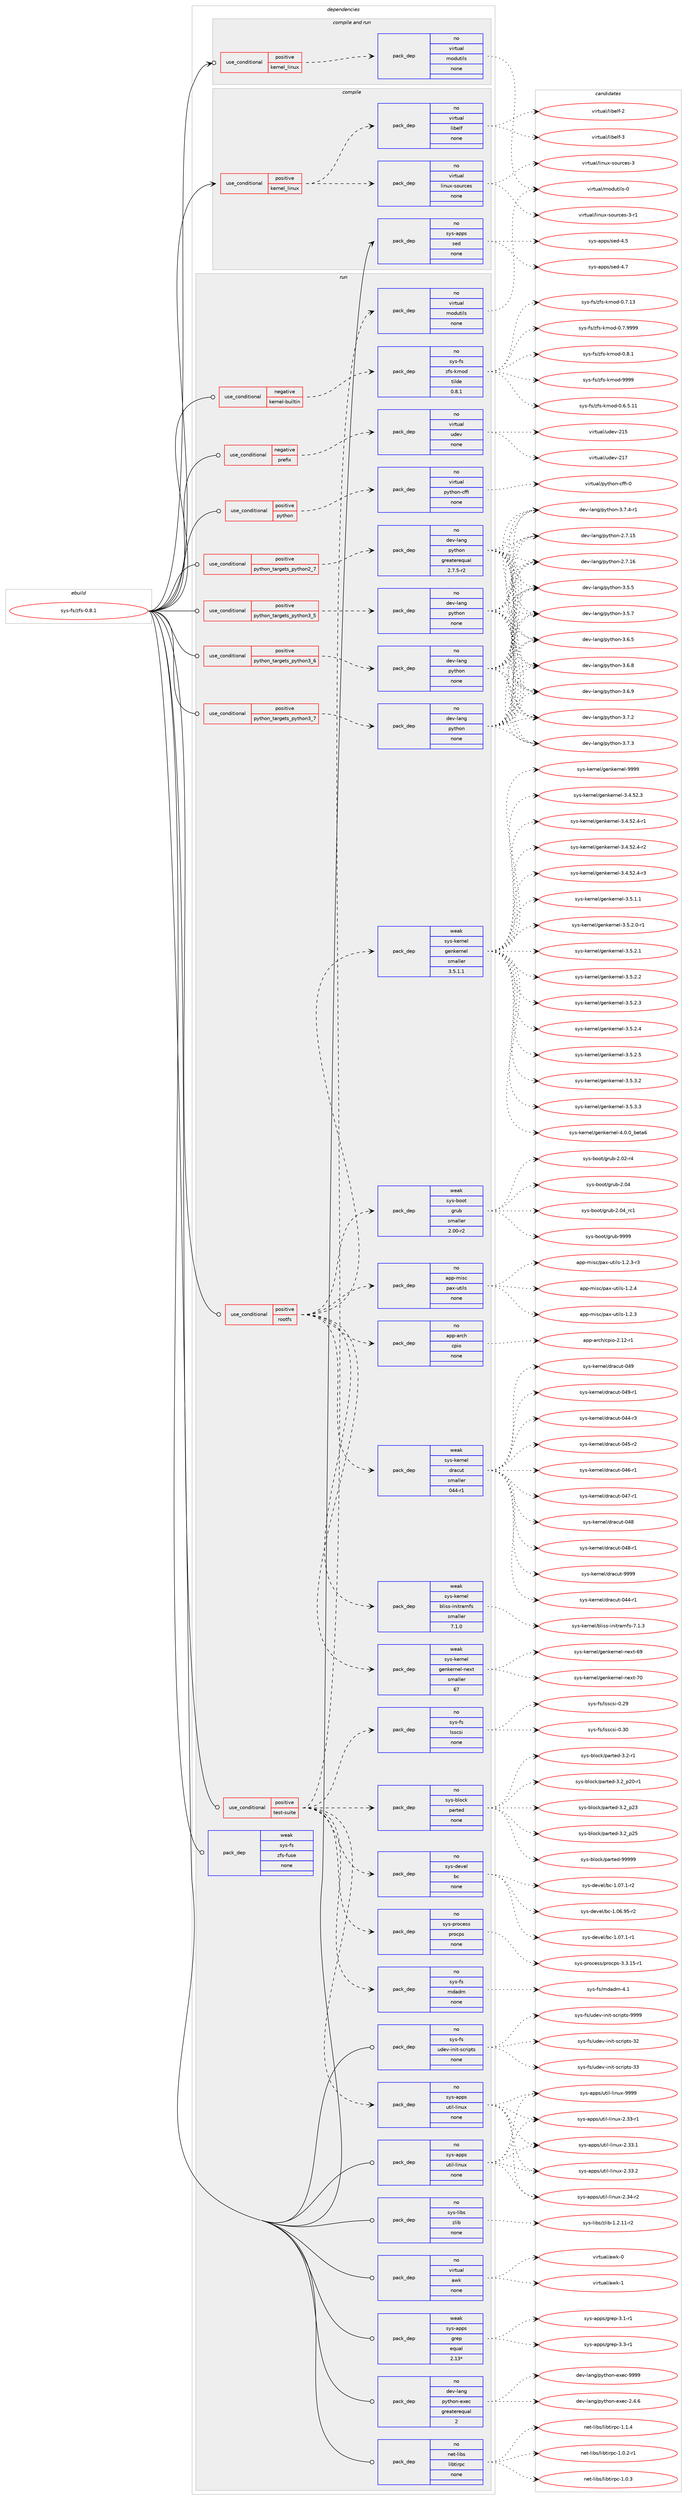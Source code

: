 digraph prolog {

# *************
# Graph options
# *************

newrank=true;
concentrate=true;
compound=true;
graph [rankdir=LR,fontname=Helvetica,fontsize=10,ranksep=1.5];#, ranksep=2.5, nodesep=0.2];
edge  [arrowhead=vee];
node  [fontname=Helvetica,fontsize=10];

# **********
# The ebuild
# **********

subgraph cluster_leftcol {
color=gray;
rank=same;
label=<<i>ebuild</i>>;
id [label="sys-fs/zfs-0.8.1", color=red, width=4, href="../sys-fs/zfs-0.8.1.svg"];
}

# ****************
# The dependencies
# ****************

subgraph cluster_midcol {
color=gray;
label=<<i>dependencies</i>>;
subgraph cluster_compile {
fillcolor="#eeeeee";
style=filled;
label=<<i>compile</i>>;
subgraph cond346 {
dependency1437 [label=<<TABLE BORDER="0" CELLBORDER="1" CELLSPACING="0" CELLPADDING="4"><TR><TD ROWSPAN="3" CELLPADDING="10">use_conditional</TD></TR><TR><TD>positive</TD></TR><TR><TD>kernel_linux</TD></TR></TABLE>>, shape=none, color=red];
subgraph pack1069 {
dependency1438 [label=<<TABLE BORDER="0" CELLBORDER="1" CELLSPACING="0" CELLPADDING="4" WIDTH="220"><TR><TD ROWSPAN="6" CELLPADDING="30">pack_dep</TD></TR><TR><TD WIDTH="110">no</TD></TR><TR><TD>virtual</TD></TR><TR><TD>linux-sources</TD></TR><TR><TD>none</TD></TR><TR><TD></TD></TR></TABLE>>, shape=none, color=blue];
}
dependency1437:e -> dependency1438:w [weight=20,style="dashed",arrowhead="vee"];
subgraph pack1070 {
dependency1439 [label=<<TABLE BORDER="0" CELLBORDER="1" CELLSPACING="0" CELLPADDING="4" WIDTH="220"><TR><TD ROWSPAN="6" CELLPADDING="30">pack_dep</TD></TR><TR><TD WIDTH="110">no</TD></TR><TR><TD>virtual</TD></TR><TR><TD>libelf</TD></TR><TR><TD>none</TD></TR><TR><TD></TD></TR></TABLE>>, shape=none, color=blue];
}
dependency1437:e -> dependency1439:w [weight=20,style="dashed",arrowhead="vee"];
}
id:e -> dependency1437:w [weight=20,style="solid",arrowhead="vee"];
subgraph pack1071 {
dependency1440 [label=<<TABLE BORDER="0" CELLBORDER="1" CELLSPACING="0" CELLPADDING="4" WIDTH="220"><TR><TD ROWSPAN="6" CELLPADDING="30">pack_dep</TD></TR><TR><TD WIDTH="110">no</TD></TR><TR><TD>sys-apps</TD></TR><TR><TD>sed</TD></TR><TR><TD>none</TD></TR><TR><TD></TD></TR></TABLE>>, shape=none, color=blue];
}
id:e -> dependency1440:w [weight=20,style="solid",arrowhead="vee"];
}
subgraph cluster_compileandrun {
fillcolor="#eeeeee";
style=filled;
label=<<i>compile and run</i>>;
subgraph cond347 {
dependency1441 [label=<<TABLE BORDER="0" CELLBORDER="1" CELLSPACING="0" CELLPADDING="4"><TR><TD ROWSPAN="3" CELLPADDING="10">use_conditional</TD></TR><TR><TD>positive</TD></TR><TR><TD>kernel_linux</TD></TR></TABLE>>, shape=none, color=red];
subgraph pack1072 {
dependency1442 [label=<<TABLE BORDER="0" CELLBORDER="1" CELLSPACING="0" CELLPADDING="4" WIDTH="220"><TR><TD ROWSPAN="6" CELLPADDING="30">pack_dep</TD></TR><TR><TD WIDTH="110">no</TD></TR><TR><TD>virtual</TD></TR><TR><TD>modutils</TD></TR><TR><TD>none</TD></TR><TR><TD></TD></TR></TABLE>>, shape=none, color=blue];
}
dependency1441:e -> dependency1442:w [weight=20,style="dashed",arrowhead="vee"];
}
id:e -> dependency1441:w [weight=20,style="solid",arrowhead="odotvee"];
}
subgraph cluster_run {
fillcolor="#eeeeee";
style=filled;
label=<<i>run</i>>;
subgraph cond348 {
dependency1443 [label=<<TABLE BORDER="0" CELLBORDER="1" CELLSPACING="0" CELLPADDING="4"><TR><TD ROWSPAN="3" CELLPADDING="10">use_conditional</TD></TR><TR><TD>negative</TD></TR><TR><TD>kernel-builtin</TD></TR></TABLE>>, shape=none, color=red];
subgraph pack1073 {
dependency1444 [label=<<TABLE BORDER="0" CELLBORDER="1" CELLSPACING="0" CELLPADDING="4" WIDTH="220"><TR><TD ROWSPAN="6" CELLPADDING="30">pack_dep</TD></TR><TR><TD WIDTH="110">no</TD></TR><TR><TD>sys-fs</TD></TR><TR><TD>zfs-kmod</TD></TR><TR><TD>tilde</TD></TR><TR><TD>0.8.1</TD></TR></TABLE>>, shape=none, color=blue];
}
dependency1443:e -> dependency1444:w [weight=20,style="dashed",arrowhead="vee"];
}
id:e -> dependency1443:w [weight=20,style="solid",arrowhead="odot"];
subgraph cond349 {
dependency1445 [label=<<TABLE BORDER="0" CELLBORDER="1" CELLSPACING="0" CELLPADDING="4"><TR><TD ROWSPAN="3" CELLPADDING="10">use_conditional</TD></TR><TR><TD>negative</TD></TR><TR><TD>prefix</TD></TR></TABLE>>, shape=none, color=red];
subgraph pack1074 {
dependency1446 [label=<<TABLE BORDER="0" CELLBORDER="1" CELLSPACING="0" CELLPADDING="4" WIDTH="220"><TR><TD ROWSPAN="6" CELLPADDING="30">pack_dep</TD></TR><TR><TD WIDTH="110">no</TD></TR><TR><TD>virtual</TD></TR><TR><TD>udev</TD></TR><TR><TD>none</TD></TR><TR><TD></TD></TR></TABLE>>, shape=none, color=blue];
}
dependency1445:e -> dependency1446:w [weight=20,style="dashed",arrowhead="vee"];
}
id:e -> dependency1445:w [weight=20,style="solid",arrowhead="odot"];
subgraph cond350 {
dependency1447 [label=<<TABLE BORDER="0" CELLBORDER="1" CELLSPACING="0" CELLPADDING="4"><TR><TD ROWSPAN="3" CELLPADDING="10">use_conditional</TD></TR><TR><TD>positive</TD></TR><TR><TD>python</TD></TR></TABLE>>, shape=none, color=red];
subgraph pack1075 {
dependency1448 [label=<<TABLE BORDER="0" CELLBORDER="1" CELLSPACING="0" CELLPADDING="4" WIDTH="220"><TR><TD ROWSPAN="6" CELLPADDING="30">pack_dep</TD></TR><TR><TD WIDTH="110">no</TD></TR><TR><TD>virtual</TD></TR><TR><TD>python-cffi</TD></TR><TR><TD>none</TD></TR><TR><TD></TD></TR></TABLE>>, shape=none, color=blue];
}
dependency1447:e -> dependency1448:w [weight=20,style="dashed",arrowhead="vee"];
}
id:e -> dependency1447:w [weight=20,style="solid",arrowhead="odot"];
subgraph cond351 {
dependency1449 [label=<<TABLE BORDER="0" CELLBORDER="1" CELLSPACING="0" CELLPADDING="4"><TR><TD ROWSPAN="3" CELLPADDING="10">use_conditional</TD></TR><TR><TD>positive</TD></TR><TR><TD>python_targets_python2_7</TD></TR></TABLE>>, shape=none, color=red];
subgraph pack1076 {
dependency1450 [label=<<TABLE BORDER="0" CELLBORDER="1" CELLSPACING="0" CELLPADDING="4" WIDTH="220"><TR><TD ROWSPAN="6" CELLPADDING="30">pack_dep</TD></TR><TR><TD WIDTH="110">no</TD></TR><TR><TD>dev-lang</TD></TR><TR><TD>python</TD></TR><TR><TD>greaterequal</TD></TR><TR><TD>2.7.5-r2</TD></TR></TABLE>>, shape=none, color=blue];
}
dependency1449:e -> dependency1450:w [weight=20,style="dashed",arrowhead="vee"];
}
id:e -> dependency1449:w [weight=20,style="solid",arrowhead="odot"];
subgraph cond352 {
dependency1451 [label=<<TABLE BORDER="0" CELLBORDER="1" CELLSPACING="0" CELLPADDING="4"><TR><TD ROWSPAN="3" CELLPADDING="10">use_conditional</TD></TR><TR><TD>positive</TD></TR><TR><TD>python_targets_python3_5</TD></TR></TABLE>>, shape=none, color=red];
subgraph pack1077 {
dependency1452 [label=<<TABLE BORDER="0" CELLBORDER="1" CELLSPACING="0" CELLPADDING="4" WIDTH="220"><TR><TD ROWSPAN="6" CELLPADDING="30">pack_dep</TD></TR><TR><TD WIDTH="110">no</TD></TR><TR><TD>dev-lang</TD></TR><TR><TD>python</TD></TR><TR><TD>none</TD></TR><TR><TD></TD></TR></TABLE>>, shape=none, color=blue];
}
dependency1451:e -> dependency1452:w [weight=20,style="dashed",arrowhead="vee"];
}
id:e -> dependency1451:w [weight=20,style="solid",arrowhead="odot"];
subgraph cond353 {
dependency1453 [label=<<TABLE BORDER="0" CELLBORDER="1" CELLSPACING="0" CELLPADDING="4"><TR><TD ROWSPAN="3" CELLPADDING="10">use_conditional</TD></TR><TR><TD>positive</TD></TR><TR><TD>python_targets_python3_6</TD></TR></TABLE>>, shape=none, color=red];
subgraph pack1078 {
dependency1454 [label=<<TABLE BORDER="0" CELLBORDER="1" CELLSPACING="0" CELLPADDING="4" WIDTH="220"><TR><TD ROWSPAN="6" CELLPADDING="30">pack_dep</TD></TR><TR><TD WIDTH="110">no</TD></TR><TR><TD>dev-lang</TD></TR><TR><TD>python</TD></TR><TR><TD>none</TD></TR><TR><TD></TD></TR></TABLE>>, shape=none, color=blue];
}
dependency1453:e -> dependency1454:w [weight=20,style="dashed",arrowhead="vee"];
}
id:e -> dependency1453:w [weight=20,style="solid",arrowhead="odot"];
subgraph cond354 {
dependency1455 [label=<<TABLE BORDER="0" CELLBORDER="1" CELLSPACING="0" CELLPADDING="4"><TR><TD ROWSPAN="3" CELLPADDING="10">use_conditional</TD></TR><TR><TD>positive</TD></TR><TR><TD>python_targets_python3_7</TD></TR></TABLE>>, shape=none, color=red];
subgraph pack1079 {
dependency1456 [label=<<TABLE BORDER="0" CELLBORDER="1" CELLSPACING="0" CELLPADDING="4" WIDTH="220"><TR><TD ROWSPAN="6" CELLPADDING="30">pack_dep</TD></TR><TR><TD WIDTH="110">no</TD></TR><TR><TD>dev-lang</TD></TR><TR><TD>python</TD></TR><TR><TD>none</TD></TR><TR><TD></TD></TR></TABLE>>, shape=none, color=blue];
}
dependency1455:e -> dependency1456:w [weight=20,style="dashed",arrowhead="vee"];
}
id:e -> dependency1455:w [weight=20,style="solid",arrowhead="odot"];
subgraph cond355 {
dependency1457 [label=<<TABLE BORDER="0" CELLBORDER="1" CELLSPACING="0" CELLPADDING="4"><TR><TD ROWSPAN="3" CELLPADDING="10">use_conditional</TD></TR><TR><TD>positive</TD></TR><TR><TD>rootfs</TD></TR></TABLE>>, shape=none, color=red];
subgraph pack1080 {
dependency1458 [label=<<TABLE BORDER="0" CELLBORDER="1" CELLSPACING="0" CELLPADDING="4" WIDTH="220"><TR><TD ROWSPAN="6" CELLPADDING="30">pack_dep</TD></TR><TR><TD WIDTH="110">no</TD></TR><TR><TD>app-arch</TD></TR><TR><TD>cpio</TD></TR><TR><TD>none</TD></TR><TR><TD></TD></TR></TABLE>>, shape=none, color=blue];
}
dependency1457:e -> dependency1458:w [weight=20,style="dashed",arrowhead="vee"];
subgraph pack1081 {
dependency1459 [label=<<TABLE BORDER="0" CELLBORDER="1" CELLSPACING="0" CELLPADDING="4" WIDTH="220"><TR><TD ROWSPAN="6" CELLPADDING="30">pack_dep</TD></TR><TR><TD WIDTH="110">no</TD></TR><TR><TD>app-misc</TD></TR><TR><TD>pax-utils</TD></TR><TR><TD>none</TD></TR><TR><TD></TD></TR></TABLE>>, shape=none, color=blue];
}
dependency1457:e -> dependency1459:w [weight=20,style="dashed",arrowhead="vee"];
subgraph pack1082 {
dependency1460 [label=<<TABLE BORDER="0" CELLBORDER="1" CELLSPACING="0" CELLPADDING="4" WIDTH="220"><TR><TD ROWSPAN="6" CELLPADDING="30">pack_dep</TD></TR><TR><TD WIDTH="110">weak</TD></TR><TR><TD>sys-boot</TD></TR><TR><TD>grub</TD></TR><TR><TD>smaller</TD></TR><TR><TD>2.00-r2</TD></TR></TABLE>>, shape=none, color=blue];
}
dependency1457:e -> dependency1460:w [weight=20,style="dashed",arrowhead="vee"];
subgraph pack1083 {
dependency1461 [label=<<TABLE BORDER="0" CELLBORDER="1" CELLSPACING="0" CELLPADDING="4" WIDTH="220"><TR><TD ROWSPAN="6" CELLPADDING="30">pack_dep</TD></TR><TR><TD WIDTH="110">weak</TD></TR><TR><TD>sys-kernel</TD></TR><TR><TD>genkernel</TD></TR><TR><TD>smaller</TD></TR><TR><TD>3.5.1.1</TD></TR></TABLE>>, shape=none, color=blue];
}
dependency1457:e -> dependency1461:w [weight=20,style="dashed",arrowhead="vee"];
subgraph pack1084 {
dependency1462 [label=<<TABLE BORDER="0" CELLBORDER="1" CELLSPACING="0" CELLPADDING="4" WIDTH="220"><TR><TD ROWSPAN="6" CELLPADDING="30">pack_dep</TD></TR><TR><TD WIDTH="110">weak</TD></TR><TR><TD>sys-kernel</TD></TR><TR><TD>genkernel-next</TD></TR><TR><TD>smaller</TD></TR><TR><TD>67</TD></TR></TABLE>>, shape=none, color=blue];
}
dependency1457:e -> dependency1462:w [weight=20,style="dashed",arrowhead="vee"];
subgraph pack1085 {
dependency1463 [label=<<TABLE BORDER="0" CELLBORDER="1" CELLSPACING="0" CELLPADDING="4" WIDTH="220"><TR><TD ROWSPAN="6" CELLPADDING="30">pack_dep</TD></TR><TR><TD WIDTH="110">weak</TD></TR><TR><TD>sys-kernel</TD></TR><TR><TD>bliss-initramfs</TD></TR><TR><TD>smaller</TD></TR><TR><TD>7.1.0</TD></TR></TABLE>>, shape=none, color=blue];
}
dependency1457:e -> dependency1463:w [weight=20,style="dashed",arrowhead="vee"];
subgraph pack1086 {
dependency1464 [label=<<TABLE BORDER="0" CELLBORDER="1" CELLSPACING="0" CELLPADDING="4" WIDTH="220"><TR><TD ROWSPAN="6" CELLPADDING="30">pack_dep</TD></TR><TR><TD WIDTH="110">weak</TD></TR><TR><TD>sys-kernel</TD></TR><TR><TD>dracut</TD></TR><TR><TD>smaller</TD></TR><TR><TD>044-r1</TD></TR></TABLE>>, shape=none, color=blue];
}
dependency1457:e -> dependency1464:w [weight=20,style="dashed",arrowhead="vee"];
}
id:e -> dependency1457:w [weight=20,style="solid",arrowhead="odot"];
subgraph cond356 {
dependency1465 [label=<<TABLE BORDER="0" CELLBORDER="1" CELLSPACING="0" CELLPADDING="4"><TR><TD ROWSPAN="3" CELLPADDING="10">use_conditional</TD></TR><TR><TD>positive</TD></TR><TR><TD>test-suite</TD></TR></TABLE>>, shape=none, color=red];
subgraph pack1087 {
dependency1466 [label=<<TABLE BORDER="0" CELLBORDER="1" CELLSPACING="0" CELLPADDING="4" WIDTH="220"><TR><TD ROWSPAN="6" CELLPADDING="30">pack_dep</TD></TR><TR><TD WIDTH="110">no</TD></TR><TR><TD>sys-apps</TD></TR><TR><TD>util-linux</TD></TR><TR><TD>none</TD></TR><TR><TD></TD></TR></TABLE>>, shape=none, color=blue];
}
dependency1465:e -> dependency1466:w [weight=20,style="dashed",arrowhead="vee"];
subgraph pack1088 {
dependency1467 [label=<<TABLE BORDER="0" CELLBORDER="1" CELLSPACING="0" CELLPADDING="4" WIDTH="220"><TR><TD ROWSPAN="6" CELLPADDING="30">pack_dep</TD></TR><TR><TD WIDTH="110">no</TD></TR><TR><TD>sys-devel</TD></TR><TR><TD>bc</TD></TR><TR><TD>none</TD></TR><TR><TD></TD></TR></TABLE>>, shape=none, color=blue];
}
dependency1465:e -> dependency1467:w [weight=20,style="dashed",arrowhead="vee"];
subgraph pack1089 {
dependency1468 [label=<<TABLE BORDER="0" CELLBORDER="1" CELLSPACING="0" CELLPADDING="4" WIDTH="220"><TR><TD ROWSPAN="6" CELLPADDING="30">pack_dep</TD></TR><TR><TD WIDTH="110">no</TD></TR><TR><TD>sys-block</TD></TR><TR><TD>parted</TD></TR><TR><TD>none</TD></TR><TR><TD></TD></TR></TABLE>>, shape=none, color=blue];
}
dependency1465:e -> dependency1468:w [weight=20,style="dashed",arrowhead="vee"];
subgraph pack1090 {
dependency1469 [label=<<TABLE BORDER="0" CELLBORDER="1" CELLSPACING="0" CELLPADDING="4" WIDTH="220"><TR><TD ROWSPAN="6" CELLPADDING="30">pack_dep</TD></TR><TR><TD WIDTH="110">no</TD></TR><TR><TD>sys-fs</TD></TR><TR><TD>lsscsi</TD></TR><TR><TD>none</TD></TR><TR><TD></TD></TR></TABLE>>, shape=none, color=blue];
}
dependency1465:e -> dependency1469:w [weight=20,style="dashed",arrowhead="vee"];
subgraph pack1091 {
dependency1470 [label=<<TABLE BORDER="0" CELLBORDER="1" CELLSPACING="0" CELLPADDING="4" WIDTH="220"><TR><TD ROWSPAN="6" CELLPADDING="30">pack_dep</TD></TR><TR><TD WIDTH="110">no</TD></TR><TR><TD>sys-fs</TD></TR><TR><TD>mdadm</TD></TR><TR><TD>none</TD></TR><TR><TD></TD></TR></TABLE>>, shape=none, color=blue];
}
dependency1465:e -> dependency1470:w [weight=20,style="dashed",arrowhead="vee"];
subgraph pack1092 {
dependency1471 [label=<<TABLE BORDER="0" CELLBORDER="1" CELLSPACING="0" CELLPADDING="4" WIDTH="220"><TR><TD ROWSPAN="6" CELLPADDING="30">pack_dep</TD></TR><TR><TD WIDTH="110">no</TD></TR><TR><TD>sys-process</TD></TR><TR><TD>procps</TD></TR><TR><TD>none</TD></TR><TR><TD></TD></TR></TABLE>>, shape=none, color=blue];
}
dependency1465:e -> dependency1471:w [weight=20,style="dashed",arrowhead="vee"];
subgraph pack1093 {
dependency1472 [label=<<TABLE BORDER="0" CELLBORDER="1" CELLSPACING="0" CELLPADDING="4" WIDTH="220"><TR><TD ROWSPAN="6" CELLPADDING="30">pack_dep</TD></TR><TR><TD WIDTH="110">no</TD></TR><TR><TD>virtual</TD></TR><TR><TD>modutils</TD></TR><TR><TD>none</TD></TR><TR><TD></TD></TR></TABLE>>, shape=none, color=blue];
}
dependency1465:e -> dependency1472:w [weight=20,style="dashed",arrowhead="vee"];
}
id:e -> dependency1465:w [weight=20,style="solid",arrowhead="odot"];
subgraph pack1094 {
dependency1473 [label=<<TABLE BORDER="0" CELLBORDER="1" CELLSPACING="0" CELLPADDING="4" WIDTH="220"><TR><TD ROWSPAN="6" CELLPADDING="30">pack_dep</TD></TR><TR><TD WIDTH="110">no</TD></TR><TR><TD>dev-lang</TD></TR><TR><TD>python-exec</TD></TR><TR><TD>greaterequal</TD></TR><TR><TD>2</TD></TR></TABLE>>, shape=none, color=blue];
}
id:e -> dependency1473:w [weight=20,style="solid",arrowhead="odot"];
subgraph pack1095 {
dependency1474 [label=<<TABLE BORDER="0" CELLBORDER="1" CELLSPACING="0" CELLPADDING="4" WIDTH="220"><TR><TD ROWSPAN="6" CELLPADDING="30">pack_dep</TD></TR><TR><TD WIDTH="110">no</TD></TR><TR><TD>net-libs</TD></TR><TR><TD>libtirpc</TD></TR><TR><TD>none</TD></TR><TR><TD></TD></TR></TABLE>>, shape=none, color=blue];
}
id:e -> dependency1474:w [weight=20,style="solid",arrowhead="odot"];
subgraph pack1096 {
dependency1475 [label=<<TABLE BORDER="0" CELLBORDER="1" CELLSPACING="0" CELLPADDING="4" WIDTH="220"><TR><TD ROWSPAN="6" CELLPADDING="30">pack_dep</TD></TR><TR><TD WIDTH="110">no</TD></TR><TR><TD>sys-apps</TD></TR><TR><TD>util-linux</TD></TR><TR><TD>none</TD></TR><TR><TD></TD></TR></TABLE>>, shape=none, color=blue];
}
id:e -> dependency1475:w [weight=20,style="solid",arrowhead="odot"];
subgraph pack1097 {
dependency1476 [label=<<TABLE BORDER="0" CELLBORDER="1" CELLSPACING="0" CELLPADDING="4" WIDTH="220"><TR><TD ROWSPAN="6" CELLPADDING="30">pack_dep</TD></TR><TR><TD WIDTH="110">no</TD></TR><TR><TD>sys-fs</TD></TR><TR><TD>udev-init-scripts</TD></TR><TR><TD>none</TD></TR><TR><TD></TD></TR></TABLE>>, shape=none, color=blue];
}
id:e -> dependency1476:w [weight=20,style="solid",arrowhead="odot"];
subgraph pack1098 {
dependency1477 [label=<<TABLE BORDER="0" CELLBORDER="1" CELLSPACING="0" CELLPADDING="4" WIDTH="220"><TR><TD ROWSPAN="6" CELLPADDING="30">pack_dep</TD></TR><TR><TD WIDTH="110">no</TD></TR><TR><TD>sys-libs</TD></TR><TR><TD>zlib</TD></TR><TR><TD>none</TD></TR><TR><TD></TD></TR></TABLE>>, shape=none, color=blue];
}
id:e -> dependency1477:w [weight=20,style="solid",arrowhead="odot"];
subgraph pack1099 {
dependency1478 [label=<<TABLE BORDER="0" CELLBORDER="1" CELLSPACING="0" CELLPADDING="4" WIDTH="220"><TR><TD ROWSPAN="6" CELLPADDING="30">pack_dep</TD></TR><TR><TD WIDTH="110">no</TD></TR><TR><TD>virtual</TD></TR><TR><TD>awk</TD></TR><TR><TD>none</TD></TR><TR><TD></TD></TR></TABLE>>, shape=none, color=blue];
}
id:e -> dependency1478:w [weight=20,style="solid",arrowhead="odot"];
subgraph pack1100 {
dependency1479 [label=<<TABLE BORDER="0" CELLBORDER="1" CELLSPACING="0" CELLPADDING="4" WIDTH="220"><TR><TD ROWSPAN="6" CELLPADDING="30">pack_dep</TD></TR><TR><TD WIDTH="110">weak</TD></TR><TR><TD>sys-apps</TD></TR><TR><TD>grep</TD></TR><TR><TD>equal</TD></TR><TR><TD>2.13*</TD></TR></TABLE>>, shape=none, color=blue];
}
id:e -> dependency1479:w [weight=20,style="solid",arrowhead="odot"];
subgraph pack1101 {
dependency1480 [label=<<TABLE BORDER="0" CELLBORDER="1" CELLSPACING="0" CELLPADDING="4" WIDTH="220"><TR><TD ROWSPAN="6" CELLPADDING="30">pack_dep</TD></TR><TR><TD WIDTH="110">weak</TD></TR><TR><TD>sys-fs</TD></TR><TR><TD>zfs-fuse</TD></TR><TR><TD>none</TD></TR><TR><TD></TD></TR></TABLE>>, shape=none, color=blue];
}
id:e -> dependency1480:w [weight=20,style="solid",arrowhead="odot"];
}
}

# **************
# The candidates
# **************

subgraph cluster_choices {
rank=same;
color=gray;
label=<<i>candidates</i>>;

subgraph choice1069 {
color=black;
nodesep=1;
choice118105114116117971084710810511011712045115111117114991011154551 [label="virtual/linux-sources-3", color=red, width=4,href="../virtual/linux-sources-3.svg"];
choice1181051141161179710847108105110117120451151111171149910111545514511449 [label="virtual/linux-sources-3-r1", color=red, width=4,href="../virtual/linux-sources-3-r1.svg"];
dependency1438:e -> choice118105114116117971084710810511011712045115111117114991011154551:w [style=dotted,weight="100"];
dependency1438:e -> choice1181051141161179710847108105110117120451151111171149910111545514511449:w [style=dotted,weight="100"];
}
subgraph choice1070 {
color=black;
nodesep=1;
choice1181051141161179710847108105981011081024550 [label="virtual/libelf-2", color=red, width=4,href="../virtual/libelf-2.svg"];
choice1181051141161179710847108105981011081024551 [label="virtual/libelf-3", color=red, width=4,href="../virtual/libelf-3.svg"];
dependency1439:e -> choice1181051141161179710847108105981011081024550:w [style=dotted,weight="100"];
dependency1439:e -> choice1181051141161179710847108105981011081024551:w [style=dotted,weight="100"];
}
subgraph choice1071 {
color=black;
nodesep=1;
choice11512111545971121121154711510110045524653 [label="sys-apps/sed-4.5", color=red, width=4,href="../sys-apps/sed-4.5.svg"];
choice11512111545971121121154711510110045524655 [label="sys-apps/sed-4.7", color=red, width=4,href="../sys-apps/sed-4.7.svg"];
dependency1440:e -> choice11512111545971121121154711510110045524653:w [style=dotted,weight="100"];
dependency1440:e -> choice11512111545971121121154711510110045524655:w [style=dotted,weight="100"];
}
subgraph choice1072 {
color=black;
nodesep=1;
choice11810511411611797108471091111001171161051081154548 [label="virtual/modutils-0", color=red, width=4,href="../virtual/modutils-0.svg"];
dependency1442:e -> choice11810511411611797108471091111001171161051081154548:w [style=dotted,weight="100"];
}
subgraph choice1073 {
color=black;
nodesep=1;
choice115121115451021154712210211545107109111100454846544653464949 [label="sys-fs/zfs-kmod-0.6.5.11", color=red, width=4,href="../sys-fs/zfs-kmod-0.6.5.11.svg"];
choice11512111545102115471221021154510710911110045484655464951 [label="sys-fs/zfs-kmod-0.7.13", color=red, width=4,href="../sys-fs/zfs-kmod-0.7.13.svg"];
choice115121115451021154712210211545107109111100454846554657575757 [label="sys-fs/zfs-kmod-0.7.9999", color=red, width=4,href="../sys-fs/zfs-kmod-0.7.9999.svg"];
choice115121115451021154712210211545107109111100454846564649 [label="sys-fs/zfs-kmod-0.8.1", color=red, width=4,href="../sys-fs/zfs-kmod-0.8.1.svg"];
choice1151211154510211547122102115451071091111004557575757 [label="sys-fs/zfs-kmod-9999", color=red, width=4,href="../sys-fs/zfs-kmod-9999.svg"];
dependency1444:e -> choice115121115451021154712210211545107109111100454846544653464949:w [style=dotted,weight="100"];
dependency1444:e -> choice11512111545102115471221021154510710911110045484655464951:w [style=dotted,weight="100"];
dependency1444:e -> choice115121115451021154712210211545107109111100454846554657575757:w [style=dotted,weight="100"];
dependency1444:e -> choice115121115451021154712210211545107109111100454846564649:w [style=dotted,weight="100"];
dependency1444:e -> choice1151211154510211547122102115451071091111004557575757:w [style=dotted,weight="100"];
}
subgraph choice1074 {
color=black;
nodesep=1;
choice118105114116117971084711710010111845504953 [label="virtual/udev-215", color=red, width=4,href="../virtual/udev-215.svg"];
choice118105114116117971084711710010111845504955 [label="virtual/udev-217", color=red, width=4,href="../virtual/udev-217.svg"];
dependency1446:e -> choice118105114116117971084711710010111845504953:w [style=dotted,weight="100"];
dependency1446:e -> choice118105114116117971084711710010111845504955:w [style=dotted,weight="100"];
}
subgraph choice1075 {
color=black;
nodesep=1;
choice118105114116117971084711212111610411111045991021021054548 [label="virtual/python-cffi-0", color=red, width=4,href="../virtual/python-cffi-0.svg"];
dependency1448:e -> choice118105114116117971084711212111610411111045991021021054548:w [style=dotted,weight="100"];
}
subgraph choice1076 {
color=black;
nodesep=1;
choice10010111845108971101034711212111610411111045504655464953 [label="dev-lang/python-2.7.15", color=red, width=4,href="../dev-lang/python-2.7.15.svg"];
choice10010111845108971101034711212111610411111045504655464954 [label="dev-lang/python-2.7.16", color=red, width=4,href="../dev-lang/python-2.7.16.svg"];
choice100101118451089711010347112121116104111110455146534653 [label="dev-lang/python-3.5.5", color=red, width=4,href="../dev-lang/python-3.5.5.svg"];
choice100101118451089711010347112121116104111110455146534655 [label="dev-lang/python-3.5.7", color=red, width=4,href="../dev-lang/python-3.5.7.svg"];
choice100101118451089711010347112121116104111110455146544653 [label="dev-lang/python-3.6.5", color=red, width=4,href="../dev-lang/python-3.6.5.svg"];
choice100101118451089711010347112121116104111110455146544656 [label="dev-lang/python-3.6.8", color=red, width=4,href="../dev-lang/python-3.6.8.svg"];
choice100101118451089711010347112121116104111110455146544657 [label="dev-lang/python-3.6.9", color=red, width=4,href="../dev-lang/python-3.6.9.svg"];
choice100101118451089711010347112121116104111110455146554650 [label="dev-lang/python-3.7.2", color=red, width=4,href="../dev-lang/python-3.7.2.svg"];
choice100101118451089711010347112121116104111110455146554651 [label="dev-lang/python-3.7.3", color=red, width=4,href="../dev-lang/python-3.7.3.svg"];
choice1001011184510897110103471121211161041111104551465546524511449 [label="dev-lang/python-3.7.4-r1", color=red, width=4,href="../dev-lang/python-3.7.4-r1.svg"];
dependency1450:e -> choice10010111845108971101034711212111610411111045504655464953:w [style=dotted,weight="100"];
dependency1450:e -> choice10010111845108971101034711212111610411111045504655464954:w [style=dotted,weight="100"];
dependency1450:e -> choice100101118451089711010347112121116104111110455146534653:w [style=dotted,weight="100"];
dependency1450:e -> choice100101118451089711010347112121116104111110455146534655:w [style=dotted,weight="100"];
dependency1450:e -> choice100101118451089711010347112121116104111110455146544653:w [style=dotted,weight="100"];
dependency1450:e -> choice100101118451089711010347112121116104111110455146544656:w [style=dotted,weight="100"];
dependency1450:e -> choice100101118451089711010347112121116104111110455146544657:w [style=dotted,weight="100"];
dependency1450:e -> choice100101118451089711010347112121116104111110455146554650:w [style=dotted,weight="100"];
dependency1450:e -> choice100101118451089711010347112121116104111110455146554651:w [style=dotted,weight="100"];
dependency1450:e -> choice1001011184510897110103471121211161041111104551465546524511449:w [style=dotted,weight="100"];
}
subgraph choice1077 {
color=black;
nodesep=1;
choice10010111845108971101034711212111610411111045504655464953 [label="dev-lang/python-2.7.15", color=red, width=4,href="../dev-lang/python-2.7.15.svg"];
choice10010111845108971101034711212111610411111045504655464954 [label="dev-lang/python-2.7.16", color=red, width=4,href="../dev-lang/python-2.7.16.svg"];
choice100101118451089711010347112121116104111110455146534653 [label="dev-lang/python-3.5.5", color=red, width=4,href="../dev-lang/python-3.5.5.svg"];
choice100101118451089711010347112121116104111110455146534655 [label="dev-lang/python-3.5.7", color=red, width=4,href="../dev-lang/python-3.5.7.svg"];
choice100101118451089711010347112121116104111110455146544653 [label="dev-lang/python-3.6.5", color=red, width=4,href="../dev-lang/python-3.6.5.svg"];
choice100101118451089711010347112121116104111110455146544656 [label="dev-lang/python-3.6.8", color=red, width=4,href="../dev-lang/python-3.6.8.svg"];
choice100101118451089711010347112121116104111110455146544657 [label="dev-lang/python-3.6.9", color=red, width=4,href="../dev-lang/python-3.6.9.svg"];
choice100101118451089711010347112121116104111110455146554650 [label="dev-lang/python-3.7.2", color=red, width=4,href="../dev-lang/python-3.7.2.svg"];
choice100101118451089711010347112121116104111110455146554651 [label="dev-lang/python-3.7.3", color=red, width=4,href="../dev-lang/python-3.7.3.svg"];
choice1001011184510897110103471121211161041111104551465546524511449 [label="dev-lang/python-3.7.4-r1", color=red, width=4,href="../dev-lang/python-3.7.4-r1.svg"];
dependency1452:e -> choice10010111845108971101034711212111610411111045504655464953:w [style=dotted,weight="100"];
dependency1452:e -> choice10010111845108971101034711212111610411111045504655464954:w [style=dotted,weight="100"];
dependency1452:e -> choice100101118451089711010347112121116104111110455146534653:w [style=dotted,weight="100"];
dependency1452:e -> choice100101118451089711010347112121116104111110455146534655:w [style=dotted,weight="100"];
dependency1452:e -> choice100101118451089711010347112121116104111110455146544653:w [style=dotted,weight="100"];
dependency1452:e -> choice100101118451089711010347112121116104111110455146544656:w [style=dotted,weight="100"];
dependency1452:e -> choice100101118451089711010347112121116104111110455146544657:w [style=dotted,weight="100"];
dependency1452:e -> choice100101118451089711010347112121116104111110455146554650:w [style=dotted,weight="100"];
dependency1452:e -> choice100101118451089711010347112121116104111110455146554651:w [style=dotted,weight="100"];
dependency1452:e -> choice1001011184510897110103471121211161041111104551465546524511449:w [style=dotted,weight="100"];
}
subgraph choice1078 {
color=black;
nodesep=1;
choice10010111845108971101034711212111610411111045504655464953 [label="dev-lang/python-2.7.15", color=red, width=4,href="../dev-lang/python-2.7.15.svg"];
choice10010111845108971101034711212111610411111045504655464954 [label="dev-lang/python-2.7.16", color=red, width=4,href="../dev-lang/python-2.7.16.svg"];
choice100101118451089711010347112121116104111110455146534653 [label="dev-lang/python-3.5.5", color=red, width=4,href="../dev-lang/python-3.5.5.svg"];
choice100101118451089711010347112121116104111110455146534655 [label="dev-lang/python-3.5.7", color=red, width=4,href="../dev-lang/python-3.5.7.svg"];
choice100101118451089711010347112121116104111110455146544653 [label="dev-lang/python-3.6.5", color=red, width=4,href="../dev-lang/python-3.6.5.svg"];
choice100101118451089711010347112121116104111110455146544656 [label="dev-lang/python-3.6.8", color=red, width=4,href="../dev-lang/python-3.6.8.svg"];
choice100101118451089711010347112121116104111110455146544657 [label="dev-lang/python-3.6.9", color=red, width=4,href="../dev-lang/python-3.6.9.svg"];
choice100101118451089711010347112121116104111110455146554650 [label="dev-lang/python-3.7.2", color=red, width=4,href="../dev-lang/python-3.7.2.svg"];
choice100101118451089711010347112121116104111110455146554651 [label="dev-lang/python-3.7.3", color=red, width=4,href="../dev-lang/python-3.7.3.svg"];
choice1001011184510897110103471121211161041111104551465546524511449 [label="dev-lang/python-3.7.4-r1", color=red, width=4,href="../dev-lang/python-3.7.4-r1.svg"];
dependency1454:e -> choice10010111845108971101034711212111610411111045504655464953:w [style=dotted,weight="100"];
dependency1454:e -> choice10010111845108971101034711212111610411111045504655464954:w [style=dotted,weight="100"];
dependency1454:e -> choice100101118451089711010347112121116104111110455146534653:w [style=dotted,weight="100"];
dependency1454:e -> choice100101118451089711010347112121116104111110455146534655:w [style=dotted,weight="100"];
dependency1454:e -> choice100101118451089711010347112121116104111110455146544653:w [style=dotted,weight="100"];
dependency1454:e -> choice100101118451089711010347112121116104111110455146544656:w [style=dotted,weight="100"];
dependency1454:e -> choice100101118451089711010347112121116104111110455146544657:w [style=dotted,weight="100"];
dependency1454:e -> choice100101118451089711010347112121116104111110455146554650:w [style=dotted,weight="100"];
dependency1454:e -> choice100101118451089711010347112121116104111110455146554651:w [style=dotted,weight="100"];
dependency1454:e -> choice1001011184510897110103471121211161041111104551465546524511449:w [style=dotted,weight="100"];
}
subgraph choice1079 {
color=black;
nodesep=1;
choice10010111845108971101034711212111610411111045504655464953 [label="dev-lang/python-2.7.15", color=red, width=4,href="../dev-lang/python-2.7.15.svg"];
choice10010111845108971101034711212111610411111045504655464954 [label="dev-lang/python-2.7.16", color=red, width=4,href="../dev-lang/python-2.7.16.svg"];
choice100101118451089711010347112121116104111110455146534653 [label="dev-lang/python-3.5.5", color=red, width=4,href="../dev-lang/python-3.5.5.svg"];
choice100101118451089711010347112121116104111110455146534655 [label="dev-lang/python-3.5.7", color=red, width=4,href="../dev-lang/python-3.5.7.svg"];
choice100101118451089711010347112121116104111110455146544653 [label="dev-lang/python-3.6.5", color=red, width=4,href="../dev-lang/python-3.6.5.svg"];
choice100101118451089711010347112121116104111110455146544656 [label="dev-lang/python-3.6.8", color=red, width=4,href="../dev-lang/python-3.6.8.svg"];
choice100101118451089711010347112121116104111110455146544657 [label="dev-lang/python-3.6.9", color=red, width=4,href="../dev-lang/python-3.6.9.svg"];
choice100101118451089711010347112121116104111110455146554650 [label="dev-lang/python-3.7.2", color=red, width=4,href="../dev-lang/python-3.7.2.svg"];
choice100101118451089711010347112121116104111110455146554651 [label="dev-lang/python-3.7.3", color=red, width=4,href="../dev-lang/python-3.7.3.svg"];
choice1001011184510897110103471121211161041111104551465546524511449 [label="dev-lang/python-3.7.4-r1", color=red, width=4,href="../dev-lang/python-3.7.4-r1.svg"];
dependency1456:e -> choice10010111845108971101034711212111610411111045504655464953:w [style=dotted,weight="100"];
dependency1456:e -> choice10010111845108971101034711212111610411111045504655464954:w [style=dotted,weight="100"];
dependency1456:e -> choice100101118451089711010347112121116104111110455146534653:w [style=dotted,weight="100"];
dependency1456:e -> choice100101118451089711010347112121116104111110455146534655:w [style=dotted,weight="100"];
dependency1456:e -> choice100101118451089711010347112121116104111110455146544653:w [style=dotted,weight="100"];
dependency1456:e -> choice100101118451089711010347112121116104111110455146544656:w [style=dotted,weight="100"];
dependency1456:e -> choice100101118451089711010347112121116104111110455146544657:w [style=dotted,weight="100"];
dependency1456:e -> choice100101118451089711010347112121116104111110455146554650:w [style=dotted,weight="100"];
dependency1456:e -> choice100101118451089711010347112121116104111110455146554651:w [style=dotted,weight="100"];
dependency1456:e -> choice1001011184510897110103471121211161041111104551465546524511449:w [style=dotted,weight="100"];
}
subgraph choice1080 {
color=black;
nodesep=1;
choice97112112459711499104479911210511145504649504511449 [label="app-arch/cpio-2.12-r1", color=red, width=4,href="../app-arch/cpio-2.12-r1.svg"];
dependency1458:e -> choice97112112459711499104479911210511145504649504511449:w [style=dotted,weight="100"];
}
subgraph choice1081 {
color=black;
nodesep=1;
choice971121124510910511599471129712045117116105108115454946504651 [label="app-misc/pax-utils-1.2.3", color=red, width=4,href="../app-misc/pax-utils-1.2.3.svg"];
choice9711211245109105115994711297120451171161051081154549465046514511451 [label="app-misc/pax-utils-1.2.3-r3", color=red, width=4,href="../app-misc/pax-utils-1.2.3-r3.svg"];
choice971121124510910511599471129712045117116105108115454946504652 [label="app-misc/pax-utils-1.2.4", color=red, width=4,href="../app-misc/pax-utils-1.2.4.svg"];
dependency1459:e -> choice971121124510910511599471129712045117116105108115454946504651:w [style=dotted,weight="100"];
dependency1459:e -> choice9711211245109105115994711297120451171161051081154549465046514511451:w [style=dotted,weight="100"];
dependency1459:e -> choice971121124510910511599471129712045117116105108115454946504652:w [style=dotted,weight="100"];
}
subgraph choice1082 {
color=black;
nodesep=1;
choice1151211154598111111116471031141179845504648504511452 [label="sys-boot/grub-2.02-r4", color=red, width=4,href="../sys-boot/grub-2.02-r4.svg"];
choice115121115459811111111647103114117984550464852 [label="sys-boot/grub-2.04", color=red, width=4,href="../sys-boot/grub-2.04.svg"];
choice115121115459811111111647103114117984550464852951149949 [label="sys-boot/grub-2.04_rc1", color=red, width=4,href="../sys-boot/grub-2.04_rc1.svg"];
choice115121115459811111111647103114117984557575757 [label="sys-boot/grub-9999", color=red, width=4,href="../sys-boot/grub-9999.svg"];
dependency1460:e -> choice1151211154598111111116471031141179845504648504511452:w [style=dotted,weight="100"];
dependency1460:e -> choice115121115459811111111647103114117984550464852:w [style=dotted,weight="100"];
dependency1460:e -> choice115121115459811111111647103114117984550464852951149949:w [style=dotted,weight="100"];
dependency1460:e -> choice115121115459811111111647103114117984557575757:w [style=dotted,weight="100"];
}
subgraph choice1083 {
color=black;
nodesep=1;
choice1151211154510710111411010110847103101110107101114110101108455146524653504651 [label="sys-kernel/genkernel-3.4.52.3", color=red, width=4,href="../sys-kernel/genkernel-3.4.52.3.svg"];
choice11512111545107101114110101108471031011101071011141101011084551465246535046524511449 [label="sys-kernel/genkernel-3.4.52.4-r1", color=red, width=4,href="../sys-kernel/genkernel-3.4.52.4-r1.svg"];
choice11512111545107101114110101108471031011101071011141101011084551465246535046524511450 [label="sys-kernel/genkernel-3.4.52.4-r2", color=red, width=4,href="../sys-kernel/genkernel-3.4.52.4-r2.svg"];
choice11512111545107101114110101108471031011101071011141101011084551465246535046524511451 [label="sys-kernel/genkernel-3.4.52.4-r3", color=red, width=4,href="../sys-kernel/genkernel-3.4.52.4-r3.svg"];
choice11512111545107101114110101108471031011101071011141101011084551465346494649 [label="sys-kernel/genkernel-3.5.1.1", color=red, width=4,href="../sys-kernel/genkernel-3.5.1.1.svg"];
choice115121115451071011141101011084710310111010710111411010110845514653465046484511449 [label="sys-kernel/genkernel-3.5.2.0-r1", color=red, width=4,href="../sys-kernel/genkernel-3.5.2.0-r1.svg"];
choice11512111545107101114110101108471031011101071011141101011084551465346504649 [label="sys-kernel/genkernel-3.5.2.1", color=red, width=4,href="../sys-kernel/genkernel-3.5.2.1.svg"];
choice11512111545107101114110101108471031011101071011141101011084551465346504650 [label="sys-kernel/genkernel-3.5.2.2", color=red, width=4,href="../sys-kernel/genkernel-3.5.2.2.svg"];
choice11512111545107101114110101108471031011101071011141101011084551465346504651 [label="sys-kernel/genkernel-3.5.2.3", color=red, width=4,href="../sys-kernel/genkernel-3.5.2.3.svg"];
choice11512111545107101114110101108471031011101071011141101011084551465346504652 [label="sys-kernel/genkernel-3.5.2.4", color=red, width=4,href="../sys-kernel/genkernel-3.5.2.4.svg"];
choice11512111545107101114110101108471031011101071011141101011084551465346504653 [label="sys-kernel/genkernel-3.5.2.5", color=red, width=4,href="../sys-kernel/genkernel-3.5.2.5.svg"];
choice11512111545107101114110101108471031011101071011141101011084551465346514650 [label="sys-kernel/genkernel-3.5.3.2", color=red, width=4,href="../sys-kernel/genkernel-3.5.3.2.svg"];
choice11512111545107101114110101108471031011101071011141101011084551465346514651 [label="sys-kernel/genkernel-3.5.3.3", color=red, width=4,href="../sys-kernel/genkernel-3.5.3.3.svg"];
choice115121115451071011141101011084710310111010710111411010110845524648464895981011169754 [label="sys-kernel/genkernel-4.0.0_beta6", color=red, width=4,href="../sys-kernel/genkernel-4.0.0_beta6.svg"];
choice11512111545107101114110101108471031011101071011141101011084557575757 [label="sys-kernel/genkernel-9999", color=red, width=4,href="../sys-kernel/genkernel-9999.svg"];
dependency1461:e -> choice1151211154510710111411010110847103101110107101114110101108455146524653504651:w [style=dotted,weight="100"];
dependency1461:e -> choice11512111545107101114110101108471031011101071011141101011084551465246535046524511449:w [style=dotted,weight="100"];
dependency1461:e -> choice11512111545107101114110101108471031011101071011141101011084551465246535046524511450:w [style=dotted,weight="100"];
dependency1461:e -> choice11512111545107101114110101108471031011101071011141101011084551465246535046524511451:w [style=dotted,weight="100"];
dependency1461:e -> choice11512111545107101114110101108471031011101071011141101011084551465346494649:w [style=dotted,weight="100"];
dependency1461:e -> choice115121115451071011141101011084710310111010710111411010110845514653465046484511449:w [style=dotted,weight="100"];
dependency1461:e -> choice11512111545107101114110101108471031011101071011141101011084551465346504649:w [style=dotted,weight="100"];
dependency1461:e -> choice11512111545107101114110101108471031011101071011141101011084551465346504650:w [style=dotted,weight="100"];
dependency1461:e -> choice11512111545107101114110101108471031011101071011141101011084551465346504651:w [style=dotted,weight="100"];
dependency1461:e -> choice11512111545107101114110101108471031011101071011141101011084551465346504652:w [style=dotted,weight="100"];
dependency1461:e -> choice11512111545107101114110101108471031011101071011141101011084551465346504653:w [style=dotted,weight="100"];
dependency1461:e -> choice11512111545107101114110101108471031011101071011141101011084551465346514650:w [style=dotted,weight="100"];
dependency1461:e -> choice11512111545107101114110101108471031011101071011141101011084551465346514651:w [style=dotted,weight="100"];
dependency1461:e -> choice115121115451071011141101011084710310111010710111411010110845524648464895981011169754:w [style=dotted,weight="100"];
dependency1461:e -> choice11512111545107101114110101108471031011101071011141101011084557575757:w [style=dotted,weight="100"];
}
subgraph choice1084 {
color=black;
nodesep=1;
choice115121115451071011141101011084710310111010710111411010110845110101120116455457 [label="sys-kernel/genkernel-next-69", color=red, width=4,href="../sys-kernel/genkernel-next-69.svg"];
choice115121115451071011141101011084710310111010710111411010110845110101120116455548 [label="sys-kernel/genkernel-next-70", color=red, width=4,href="../sys-kernel/genkernel-next-70.svg"];
dependency1462:e -> choice115121115451071011141101011084710310111010710111411010110845110101120116455457:w [style=dotted,weight="100"];
dependency1462:e -> choice115121115451071011141101011084710310111010710111411010110845110101120116455548:w [style=dotted,weight="100"];
}
subgraph choice1085 {
color=black;
nodesep=1;
choice1151211154510710111411010110847981081051151154510511010511611497109102115455546494651 [label="sys-kernel/bliss-initramfs-7.1.3", color=red, width=4,href="../sys-kernel/bliss-initramfs-7.1.3.svg"];
dependency1463:e -> choice1151211154510710111411010110847981081051151154510511010511611497109102115455546494651:w [style=dotted,weight="100"];
}
subgraph choice1086 {
color=black;
nodesep=1;
choice11512111545107101114110101108471001149799117116454852524511449 [label="sys-kernel/dracut-044-r1", color=red, width=4,href="../sys-kernel/dracut-044-r1.svg"];
choice11512111545107101114110101108471001149799117116454852524511451 [label="sys-kernel/dracut-044-r3", color=red, width=4,href="../sys-kernel/dracut-044-r3.svg"];
choice11512111545107101114110101108471001149799117116454852534511450 [label="sys-kernel/dracut-045-r2", color=red, width=4,href="../sys-kernel/dracut-045-r2.svg"];
choice11512111545107101114110101108471001149799117116454852544511449 [label="sys-kernel/dracut-046-r1", color=red, width=4,href="../sys-kernel/dracut-046-r1.svg"];
choice11512111545107101114110101108471001149799117116454852554511449 [label="sys-kernel/dracut-047-r1", color=red, width=4,href="../sys-kernel/dracut-047-r1.svg"];
choice1151211154510710111411010110847100114979911711645485256 [label="sys-kernel/dracut-048", color=red, width=4,href="../sys-kernel/dracut-048.svg"];
choice11512111545107101114110101108471001149799117116454852564511449 [label="sys-kernel/dracut-048-r1", color=red, width=4,href="../sys-kernel/dracut-048-r1.svg"];
choice1151211154510710111411010110847100114979911711645485257 [label="sys-kernel/dracut-049", color=red, width=4,href="../sys-kernel/dracut-049.svg"];
choice11512111545107101114110101108471001149799117116454852574511449 [label="sys-kernel/dracut-049-r1", color=red, width=4,href="../sys-kernel/dracut-049-r1.svg"];
choice115121115451071011141101011084710011497991171164557575757 [label="sys-kernel/dracut-9999", color=red, width=4,href="../sys-kernel/dracut-9999.svg"];
dependency1464:e -> choice11512111545107101114110101108471001149799117116454852524511449:w [style=dotted,weight="100"];
dependency1464:e -> choice11512111545107101114110101108471001149799117116454852524511451:w [style=dotted,weight="100"];
dependency1464:e -> choice11512111545107101114110101108471001149799117116454852534511450:w [style=dotted,weight="100"];
dependency1464:e -> choice11512111545107101114110101108471001149799117116454852544511449:w [style=dotted,weight="100"];
dependency1464:e -> choice11512111545107101114110101108471001149799117116454852554511449:w [style=dotted,weight="100"];
dependency1464:e -> choice1151211154510710111411010110847100114979911711645485256:w [style=dotted,weight="100"];
dependency1464:e -> choice11512111545107101114110101108471001149799117116454852564511449:w [style=dotted,weight="100"];
dependency1464:e -> choice1151211154510710111411010110847100114979911711645485257:w [style=dotted,weight="100"];
dependency1464:e -> choice11512111545107101114110101108471001149799117116454852574511449:w [style=dotted,weight="100"];
dependency1464:e -> choice115121115451071011141101011084710011497991171164557575757:w [style=dotted,weight="100"];
}
subgraph choice1087 {
color=black;
nodesep=1;
choice1151211154597112112115471171161051084510810511011712045504651514511449 [label="sys-apps/util-linux-2.33-r1", color=red, width=4,href="../sys-apps/util-linux-2.33-r1.svg"];
choice1151211154597112112115471171161051084510810511011712045504651514649 [label="sys-apps/util-linux-2.33.1", color=red, width=4,href="../sys-apps/util-linux-2.33.1.svg"];
choice1151211154597112112115471171161051084510810511011712045504651514650 [label="sys-apps/util-linux-2.33.2", color=red, width=4,href="../sys-apps/util-linux-2.33.2.svg"];
choice1151211154597112112115471171161051084510810511011712045504651524511450 [label="sys-apps/util-linux-2.34-r2", color=red, width=4,href="../sys-apps/util-linux-2.34-r2.svg"];
choice115121115459711211211547117116105108451081051101171204557575757 [label="sys-apps/util-linux-9999", color=red, width=4,href="../sys-apps/util-linux-9999.svg"];
dependency1466:e -> choice1151211154597112112115471171161051084510810511011712045504651514511449:w [style=dotted,weight="100"];
dependency1466:e -> choice1151211154597112112115471171161051084510810511011712045504651514649:w [style=dotted,weight="100"];
dependency1466:e -> choice1151211154597112112115471171161051084510810511011712045504651514650:w [style=dotted,weight="100"];
dependency1466:e -> choice1151211154597112112115471171161051084510810511011712045504651524511450:w [style=dotted,weight="100"];
dependency1466:e -> choice115121115459711211211547117116105108451081051101171204557575757:w [style=dotted,weight="100"];
}
subgraph choice1088 {
color=black;
nodesep=1;
choice1151211154510010111810110847989945494648544657534511450 [label="sys-devel/bc-1.06.95-r2", color=red, width=4,href="../sys-devel/bc-1.06.95-r2.svg"];
choice11512111545100101118101108479899454946485546494511449 [label="sys-devel/bc-1.07.1-r1", color=red, width=4,href="../sys-devel/bc-1.07.1-r1.svg"];
choice11512111545100101118101108479899454946485546494511450 [label="sys-devel/bc-1.07.1-r2", color=red, width=4,href="../sys-devel/bc-1.07.1-r2.svg"];
dependency1467:e -> choice1151211154510010111810110847989945494648544657534511450:w [style=dotted,weight="100"];
dependency1467:e -> choice11512111545100101118101108479899454946485546494511449:w [style=dotted,weight="100"];
dependency1467:e -> choice11512111545100101118101108479899454946485546494511450:w [style=dotted,weight="100"];
}
subgraph choice1089 {
color=black;
nodesep=1;
choice1151211154598108111991074711297114116101100455146504511449 [label="sys-block/parted-3.2-r1", color=red, width=4,href="../sys-block/parted-3.2-r1.svg"];
choice1151211154598108111991074711297114116101100455146509511250484511449 [label="sys-block/parted-3.2_p20-r1", color=red, width=4,href="../sys-block/parted-3.2_p20-r1.svg"];
choice115121115459810811199107471129711411610110045514650951125051 [label="sys-block/parted-3.2_p23", color=red, width=4,href="../sys-block/parted-3.2_p23.svg"];
choice115121115459810811199107471129711411610110045514650951125053 [label="sys-block/parted-3.2_p25", color=red, width=4,href="../sys-block/parted-3.2_p25.svg"];
choice1151211154598108111991074711297114116101100455757575757 [label="sys-block/parted-99999", color=red, width=4,href="../sys-block/parted-99999.svg"];
dependency1468:e -> choice1151211154598108111991074711297114116101100455146504511449:w [style=dotted,weight="100"];
dependency1468:e -> choice1151211154598108111991074711297114116101100455146509511250484511449:w [style=dotted,weight="100"];
dependency1468:e -> choice115121115459810811199107471129711411610110045514650951125051:w [style=dotted,weight="100"];
dependency1468:e -> choice115121115459810811199107471129711411610110045514650951125053:w [style=dotted,weight="100"];
dependency1468:e -> choice1151211154598108111991074711297114116101100455757575757:w [style=dotted,weight="100"];
}
subgraph choice1090 {
color=black;
nodesep=1;
choice1151211154510211547108115115991151054548465057 [label="sys-fs/lsscsi-0.29", color=red, width=4,href="../sys-fs/lsscsi-0.29.svg"];
choice1151211154510211547108115115991151054548465148 [label="sys-fs/lsscsi-0.30", color=red, width=4,href="../sys-fs/lsscsi-0.30.svg"];
dependency1469:e -> choice1151211154510211547108115115991151054548465057:w [style=dotted,weight="100"];
dependency1469:e -> choice1151211154510211547108115115991151054548465148:w [style=dotted,weight="100"];
}
subgraph choice1091 {
color=black;
nodesep=1;
choice11512111545102115471091009710010945524649 [label="sys-fs/mdadm-4.1", color=red, width=4,href="../sys-fs/mdadm-4.1.svg"];
dependency1470:e -> choice11512111545102115471091009710010945524649:w [style=dotted,weight="100"];
}
subgraph choice1092 {
color=black;
nodesep=1;
choice11512111545112114111991011151154711211411199112115455146514649534511449 [label="sys-process/procps-3.3.15-r1", color=red, width=4,href="../sys-process/procps-3.3.15-r1.svg"];
dependency1471:e -> choice11512111545112114111991011151154711211411199112115455146514649534511449:w [style=dotted,weight="100"];
}
subgraph choice1093 {
color=black;
nodesep=1;
choice11810511411611797108471091111001171161051081154548 [label="virtual/modutils-0", color=red, width=4,href="../virtual/modutils-0.svg"];
dependency1472:e -> choice11810511411611797108471091111001171161051081154548:w [style=dotted,weight="100"];
}
subgraph choice1094 {
color=black;
nodesep=1;
choice1001011184510897110103471121211161041111104510112010199455046524654 [label="dev-lang/python-exec-2.4.6", color=red, width=4,href="../dev-lang/python-exec-2.4.6.svg"];
choice10010111845108971101034711212111610411111045101120101994557575757 [label="dev-lang/python-exec-9999", color=red, width=4,href="../dev-lang/python-exec-9999.svg"];
dependency1473:e -> choice1001011184510897110103471121211161041111104510112010199455046524654:w [style=dotted,weight="100"];
dependency1473:e -> choice10010111845108971101034711212111610411111045101120101994557575757:w [style=dotted,weight="100"];
}
subgraph choice1095 {
color=black;
nodesep=1;
choice11010111645108105981154710810598116105114112994549464846504511449 [label="net-libs/libtirpc-1.0.2-r1", color=red, width=4,href="../net-libs/libtirpc-1.0.2-r1.svg"];
choice1101011164510810598115471081059811610511411299454946484651 [label="net-libs/libtirpc-1.0.3", color=red, width=4,href="../net-libs/libtirpc-1.0.3.svg"];
choice1101011164510810598115471081059811610511411299454946494652 [label="net-libs/libtirpc-1.1.4", color=red, width=4,href="../net-libs/libtirpc-1.1.4.svg"];
dependency1474:e -> choice11010111645108105981154710810598116105114112994549464846504511449:w [style=dotted,weight="100"];
dependency1474:e -> choice1101011164510810598115471081059811610511411299454946484651:w [style=dotted,weight="100"];
dependency1474:e -> choice1101011164510810598115471081059811610511411299454946494652:w [style=dotted,weight="100"];
}
subgraph choice1096 {
color=black;
nodesep=1;
choice1151211154597112112115471171161051084510810511011712045504651514511449 [label="sys-apps/util-linux-2.33-r1", color=red, width=4,href="../sys-apps/util-linux-2.33-r1.svg"];
choice1151211154597112112115471171161051084510810511011712045504651514649 [label="sys-apps/util-linux-2.33.1", color=red, width=4,href="../sys-apps/util-linux-2.33.1.svg"];
choice1151211154597112112115471171161051084510810511011712045504651514650 [label="sys-apps/util-linux-2.33.2", color=red, width=4,href="../sys-apps/util-linux-2.33.2.svg"];
choice1151211154597112112115471171161051084510810511011712045504651524511450 [label="sys-apps/util-linux-2.34-r2", color=red, width=4,href="../sys-apps/util-linux-2.34-r2.svg"];
choice115121115459711211211547117116105108451081051101171204557575757 [label="sys-apps/util-linux-9999", color=red, width=4,href="../sys-apps/util-linux-9999.svg"];
dependency1475:e -> choice1151211154597112112115471171161051084510810511011712045504651514511449:w [style=dotted,weight="100"];
dependency1475:e -> choice1151211154597112112115471171161051084510810511011712045504651514649:w [style=dotted,weight="100"];
dependency1475:e -> choice1151211154597112112115471171161051084510810511011712045504651514650:w [style=dotted,weight="100"];
dependency1475:e -> choice1151211154597112112115471171161051084510810511011712045504651524511450:w [style=dotted,weight="100"];
dependency1475:e -> choice115121115459711211211547117116105108451081051101171204557575757:w [style=dotted,weight="100"];
}
subgraph choice1097 {
color=black;
nodesep=1;
choice1151211154510211547117100101118451051101051164511599114105112116115455150 [label="sys-fs/udev-init-scripts-32", color=red, width=4,href="../sys-fs/udev-init-scripts-32.svg"];
choice1151211154510211547117100101118451051101051164511599114105112116115455151 [label="sys-fs/udev-init-scripts-33", color=red, width=4,href="../sys-fs/udev-init-scripts-33.svg"];
choice11512111545102115471171001011184510511010511645115991141051121161154557575757 [label="sys-fs/udev-init-scripts-9999", color=red, width=4,href="../sys-fs/udev-init-scripts-9999.svg"];
dependency1476:e -> choice1151211154510211547117100101118451051101051164511599114105112116115455150:w [style=dotted,weight="100"];
dependency1476:e -> choice1151211154510211547117100101118451051101051164511599114105112116115455151:w [style=dotted,weight="100"];
dependency1476:e -> choice11512111545102115471171001011184510511010511645115991141051121161154557575757:w [style=dotted,weight="100"];
}
subgraph choice1098 {
color=black;
nodesep=1;
choice11512111545108105981154712210810598454946504649494511450 [label="sys-libs/zlib-1.2.11-r2", color=red, width=4,href="../sys-libs/zlib-1.2.11-r2.svg"];
dependency1477:e -> choice11512111545108105981154712210810598454946504649494511450:w [style=dotted,weight="100"];
}
subgraph choice1099 {
color=black;
nodesep=1;
choice1181051141161179710847971191074548 [label="virtual/awk-0", color=red, width=4,href="../virtual/awk-0.svg"];
choice1181051141161179710847971191074549 [label="virtual/awk-1", color=red, width=4,href="../virtual/awk-1.svg"];
dependency1478:e -> choice1181051141161179710847971191074548:w [style=dotted,weight="100"];
dependency1478:e -> choice1181051141161179710847971191074549:w [style=dotted,weight="100"];
}
subgraph choice1100 {
color=black;
nodesep=1;
choice115121115459711211211547103114101112455146494511449 [label="sys-apps/grep-3.1-r1", color=red, width=4,href="../sys-apps/grep-3.1-r1.svg"];
choice115121115459711211211547103114101112455146514511449 [label="sys-apps/grep-3.3-r1", color=red, width=4,href="../sys-apps/grep-3.3-r1.svg"];
dependency1479:e -> choice115121115459711211211547103114101112455146494511449:w [style=dotted,weight="100"];
dependency1479:e -> choice115121115459711211211547103114101112455146514511449:w [style=dotted,weight="100"];
}
subgraph choice1101 {
color=black;
nodesep=1;
}
}

}

